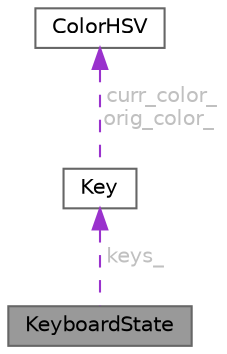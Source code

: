 digraph "KeyboardState"
{
 // LATEX_PDF_SIZE
  bgcolor="transparent";
  edge [fontname=Helvetica,fontsize=10,labelfontname=Helvetica,labelfontsize=10];
  node [fontname=Helvetica,fontsize=10,shape=box,height=0.2,width=0.4];
  Node1 [id="Node000001",label="KeyboardState",height=0.2,width=0.4,color="gray40", fillcolor="grey60", style="filled", fontcolor="black",tooltip=" "];
  Node2 -> Node1 [id="edge1_Node000001_Node000002",dir="back",color="darkorchid3",style="dashed",tooltip=" ",label=" keys_",fontcolor="grey" ];
  Node2 [id="Node000002",label="Key",height=0.2,width=0.4,color="gray40", fillcolor="white", style="filled",URL="$db/d42/struct_key.html",tooltip=" "];
  Node3 -> Node2 [id="edge2_Node000002_Node000003",dir="back",color="darkorchid3",style="dashed",tooltip=" ",label=" curr_color_\norig_color_",fontcolor="grey" ];
  Node3 [id="Node000003",label="ColorHSV",height=0.2,width=0.4,color="gray40", fillcolor="white", style="filled",URL="$d7/d38/struct_color_h_s_v.html",tooltip=" "];
}
